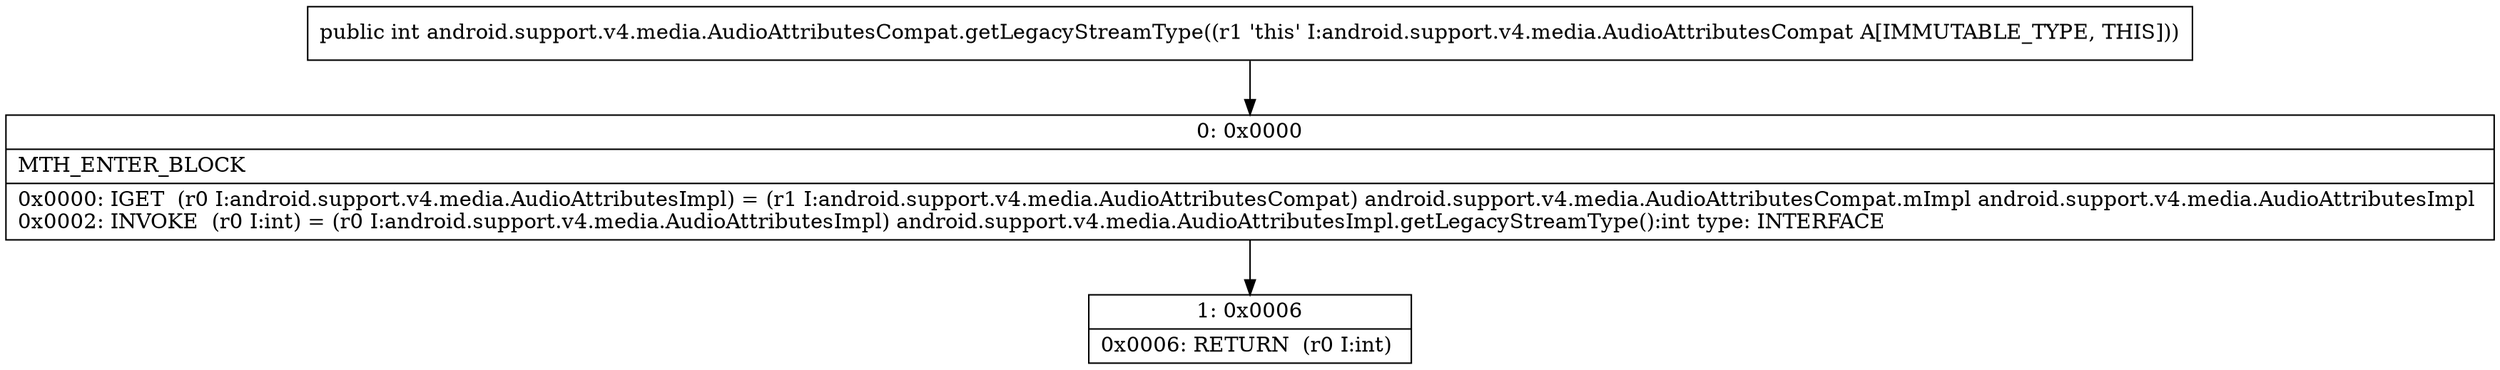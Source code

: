 digraph "CFG forandroid.support.v4.media.AudioAttributesCompat.getLegacyStreamType()I" {
Node_0 [shape=record,label="{0\:\ 0x0000|MTH_ENTER_BLOCK\l|0x0000: IGET  (r0 I:android.support.v4.media.AudioAttributesImpl) = (r1 I:android.support.v4.media.AudioAttributesCompat) android.support.v4.media.AudioAttributesCompat.mImpl android.support.v4.media.AudioAttributesImpl \l0x0002: INVOKE  (r0 I:int) = (r0 I:android.support.v4.media.AudioAttributesImpl) android.support.v4.media.AudioAttributesImpl.getLegacyStreamType():int type: INTERFACE \l}"];
Node_1 [shape=record,label="{1\:\ 0x0006|0x0006: RETURN  (r0 I:int) \l}"];
MethodNode[shape=record,label="{public int android.support.v4.media.AudioAttributesCompat.getLegacyStreamType((r1 'this' I:android.support.v4.media.AudioAttributesCompat A[IMMUTABLE_TYPE, THIS])) }"];
MethodNode -> Node_0;
Node_0 -> Node_1;
}

